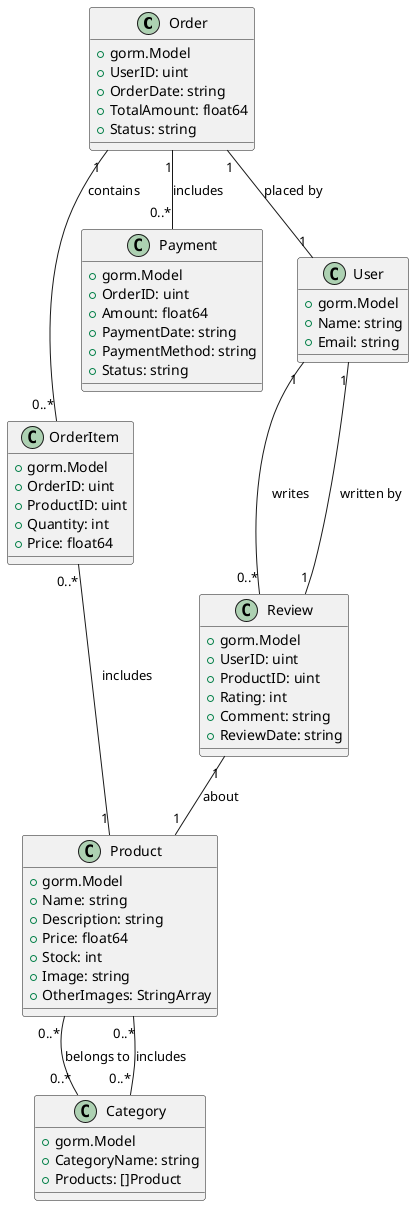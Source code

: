 @startuml

class Order {
  +gorm.Model
  +UserID: uint
  +OrderDate: string
  +TotalAmount: float64
  +Status: string
}

class OrderItem {
  +gorm.Model
  +OrderID: uint
  +ProductID: uint
  +Quantity: int
  +Price: float64
}

class Payment {
  +gorm.Model
  +OrderID: uint
  +Amount: float64
  +PaymentDate: string
  +PaymentMethod: string
  +Status: string
}

class User {
  +gorm.Model
  +Name: string
  +Email: string
}

class Review {
  +gorm.Model
  +UserID: uint
  +ProductID: uint
  +Rating: int
  +Comment: string
  +ReviewDate: string
}

class Product {
  +gorm.Model
  +Name: string
  +Description: string
  +Price: float64
  +Stock: int
  +Image: string
  +OtherImages: StringArray
}

class Category {
  +gorm.Model
  +CategoryName: string
  +Products: []Product
}

Order "1" -- "0..*" OrderItem : contains
Order "1" -- "0..*" Payment : includes
Order "1" -- "1" User : placed by
User "1" -- "0..*" Review : writes
Review "1" -- "1" User : written by
OrderItem "0..*" -- "1" Product : includes
Review "1" -- "1" Product : about
Product "0..*" -- "0..*" Category : belongs to
Category "0..*" -- "0..*" Product : includes

@enduml